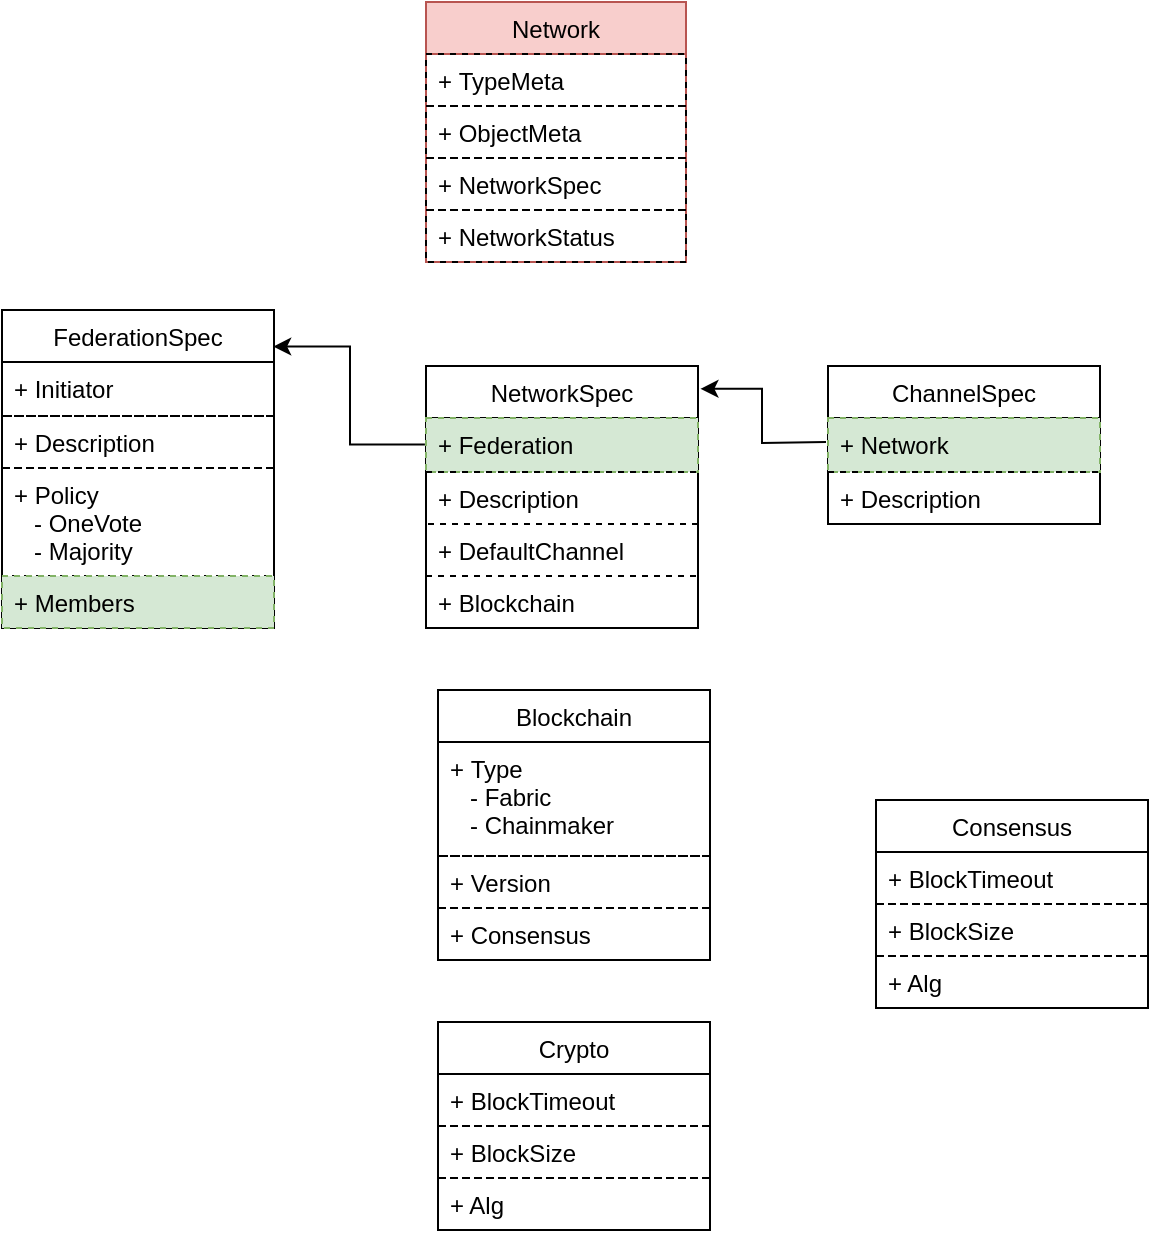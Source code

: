 <mxfile version="20.3.0" type="device"><diagram id="K7MMtwXwDl5NfztKmLhr" name="Page-1"><mxGraphModel dx="2023" dy="933" grid="0" gridSize="10" guides="1" tooltips="1" connect="0" arrows="0" fold="1" page="0" pageScale="1" pageWidth="827" pageHeight="1169" background="none" math="0" shadow="0"><root><mxCell id="0"/><mxCell id="1" parent="0"/><mxCell id="58" value="Network" style="swimlane;fontStyle=0;childLayout=stackLayout;horizontal=1;startSize=26;fillColor=#f8cecc;horizontalStack=0;resizeParent=1;resizeParentMax=0;resizeLast=0;collapsible=1;marginBottom=0;rounded=0;shadow=0;comic=0;swimlaneLine=1;glass=0;swimlaneFillColor=none;strokeColor=#b85450;" parent="1" vertex="1"><mxGeometry x="-985" y="-117" width="130" height="130" as="geometry"><mxRectangle x="110" y="120" width="90" height="26" as="alternateBounds"/></mxGeometry></mxCell><mxCell id="59" value="+ TypeMeta" style="text;strokeColor=#000000;fillColor=none;align=left;verticalAlign=top;spacingLeft=4;spacingRight=4;overflow=hidden;rotatable=0;points=[[0,0.5],[1,0.5]];portConstraint=eastwest;dashed=1;rounded=0;glass=0;" parent="58" vertex="1"><mxGeometry y="26" width="130" height="26" as="geometry"/></mxCell><mxCell id="60" value="+ ObjectMeta" style="text;strokeColor=#000000;fillColor=none;align=left;verticalAlign=top;spacingLeft=4;spacingRight=4;overflow=hidden;rotatable=0;points=[[0,0.5],[1,0.5]];portConstraint=eastwest;dashed=1;rounded=0;glass=0;" parent="58" vertex="1"><mxGeometry y="52" width="130" height="26" as="geometry"/></mxCell><mxCell id="61" value="+ NetworkSpec" style="text;strokeColor=#000000;fillColor=none;align=left;verticalAlign=top;spacingLeft=4;spacingRight=4;overflow=hidden;rotatable=0;points=[[0,0.5],[1,0.5]];portConstraint=eastwest;rounded=0;dashed=1;glass=0;" parent="58" vertex="1"><mxGeometry y="78" width="130" height="26" as="geometry"/></mxCell><mxCell id="62" value="+ NetworkStatus" style="text;strokeColor=#000000;fillColor=none;align=left;verticalAlign=top;spacingLeft=4;spacingRight=4;overflow=hidden;rotatable=0;points=[[0,0.5],[1,0.5]];portConstraint=eastwest;rounded=0;dashed=1;glass=0;" parent="58" vertex="1"><mxGeometry y="104" width="130" height="26" as="geometry"/></mxCell><mxCell id="Fd3levi_nXBeSAujN08Y-72" value="FederationSpec" style="swimlane;fontStyle=0;childLayout=stackLayout;horizontal=1;startSize=26;fillColor=none;horizontalStack=0;resizeParent=1;resizeParentMax=0;resizeLast=0;collapsible=1;marginBottom=0;rounded=0;shadow=0;comic=0;swimlaneLine=1;glass=0;swimlaneFillColor=none;" vertex="1" parent="1"><mxGeometry x="-1197" y="37" width="136" height="159" as="geometry"><mxRectangle x="110" y="120" width="90" height="26" as="alternateBounds"/></mxGeometry></mxCell><mxCell id="Fd3levi_nXBeSAujN08Y-73" value="+ Initiator" style="text;strokeColor=#000000;fillColor=none;align=left;verticalAlign=top;spacingLeft=4;spacingRight=4;overflow=hidden;rotatable=0;points=[[0,0.5],[1,0.5]];portConstraint=eastwest;rounded=0;dashed=1;glass=0;" vertex="1" parent="Fd3levi_nXBeSAujN08Y-72"><mxGeometry y="26" width="136" height="27" as="geometry"/></mxCell><mxCell id="Fd3levi_nXBeSAujN08Y-74" value="+ Description" style="text;strokeColor=#000000;fillColor=none;align=left;verticalAlign=top;spacingLeft=4;spacingRight=4;overflow=hidden;rotatable=0;points=[[0,0.5],[1,0.5]];portConstraint=eastwest;rounded=0;dashed=1;glass=0;" vertex="1" parent="Fd3levi_nXBeSAujN08Y-72"><mxGeometry y="53" width="136" height="26" as="geometry"/></mxCell><mxCell id="Fd3levi_nXBeSAujN08Y-75" value="+ Policy&#10;   - OneVote&#10;   - Majority" style="text;strokeColor=#000000;fillColor=none;align=left;verticalAlign=top;spacingLeft=4;spacingRight=4;overflow=hidden;rotatable=0;points=[[0,0.5],[1,0.5]];portConstraint=eastwest;rounded=0;dashed=1;glass=0;" vertex="1" parent="Fd3levi_nXBeSAujN08Y-72"><mxGeometry y="79" width="136" height="54" as="geometry"/></mxCell><mxCell id="Fd3levi_nXBeSAujN08Y-76" value="+ Members" style="text;strokeColor=#82b366;fillColor=#d5e8d4;align=left;verticalAlign=top;spacingLeft=4;spacingRight=4;overflow=hidden;rotatable=0;points=[[0,0.5],[1,0.5]];portConstraint=eastwest;rounded=0;dashed=1;glass=0;" vertex="1" parent="Fd3levi_nXBeSAujN08Y-72"><mxGeometry y="133" width="136" height="26" as="geometry"/></mxCell><mxCell id="Fd3levi_nXBeSAujN08Y-77" value="NetworkSpec" style="swimlane;fontStyle=0;childLayout=stackLayout;horizontal=1;startSize=26;fillColor=none;horizontalStack=0;resizeParent=1;resizeParentMax=0;resizeLast=0;collapsible=1;marginBottom=0;rounded=0;shadow=0;comic=0;swimlaneLine=1;glass=0;swimlaneFillColor=none;" vertex="1" parent="1"><mxGeometry x="-985" y="65" width="136" height="131" as="geometry"><mxRectangle x="110" y="120" width="90" height="26" as="alternateBounds"/></mxGeometry></mxCell><mxCell id="Fd3levi_nXBeSAujN08Y-78" value="+ Federation" style="text;strokeColor=#82b366;fillColor=#d5e8d4;align=left;verticalAlign=top;spacingLeft=4;spacingRight=4;overflow=hidden;rotatable=0;points=[[0,0.5],[1,0.5]];portConstraint=eastwest;rounded=0;dashed=1;glass=0;" vertex="1" parent="Fd3levi_nXBeSAujN08Y-77"><mxGeometry y="26" width="136" height="27" as="geometry"/></mxCell><mxCell id="Fd3levi_nXBeSAujN08Y-79" value="+ Description" style="text;strokeColor=#000000;fillColor=none;align=left;verticalAlign=top;spacingLeft=4;spacingRight=4;overflow=hidden;rotatable=0;points=[[0,0.5],[1,0.5]];portConstraint=eastwest;rounded=0;dashed=1;glass=0;" vertex="1" parent="Fd3levi_nXBeSAujN08Y-77"><mxGeometry y="53" width="136" height="26" as="geometry"/></mxCell><mxCell id="Fd3levi_nXBeSAujN08Y-88" value="+ DefaultChannel" style="text;align=left;verticalAlign=top;spacingLeft=4;spacingRight=4;overflow=hidden;rotatable=0;points=[[0,0.5],[1,0.5]];portConstraint=eastwest;rounded=0;dashed=1;glass=0;" vertex="1" parent="Fd3levi_nXBeSAujN08Y-77"><mxGeometry y="79" width="136" height="26" as="geometry"/></mxCell><mxCell id="Fd3levi_nXBeSAujN08Y-91" value="+ Blockchain" style="text;strokeColor=#000000;fillColor=none;align=left;verticalAlign=top;spacingLeft=4;spacingRight=4;overflow=hidden;rotatable=0;points=[[0,0.5],[1,0.5]];portConstraint=eastwest;rounded=0;dashed=1;glass=0;" vertex="1" parent="Fd3levi_nXBeSAujN08Y-77"><mxGeometry y="105" width="136" height="26" as="geometry"/></mxCell><mxCell id="Fd3levi_nXBeSAujN08Y-83" value="" style="endArrow=classic;html=1;rounded=0;exitX=-0.004;exitY=0.49;exitDx=0;exitDy=0;exitPerimeter=0;entryX=0.997;entryY=0.115;entryDx=0;entryDy=0;entryPerimeter=0;edgeStyle=orthogonalEdgeStyle;" edge="1" parent="1" source="Fd3levi_nXBeSAujN08Y-78" target="Fd3levi_nXBeSAujN08Y-72"><mxGeometry width="50" height="50" relative="1" as="geometry"><mxPoint x="-839.816" y="165.518" as="sourcePoint"/><mxPoint x="-758.13" y="162.96" as="targetPoint"/></mxGeometry></mxCell><mxCell id="Fd3levi_nXBeSAujN08Y-84" value="ChannelSpec" style="swimlane;fontStyle=0;childLayout=stackLayout;horizontal=1;startSize=26;fillColor=none;horizontalStack=0;resizeParent=1;resizeParentMax=0;resizeLast=0;collapsible=1;marginBottom=0;rounded=0;shadow=0;comic=0;swimlaneLine=1;glass=0;swimlaneFillColor=none;" vertex="1" parent="1"><mxGeometry x="-784" y="65" width="136" height="79" as="geometry"><mxRectangle x="110" y="120" width="90" height="26" as="alternateBounds"/></mxGeometry></mxCell><mxCell id="Fd3levi_nXBeSAujN08Y-85" value="+ Network" style="text;strokeColor=#82b366;fillColor=#d5e8d4;align=left;verticalAlign=top;spacingLeft=4;spacingRight=4;overflow=hidden;rotatable=0;points=[[0,0.5],[1,0.5]];portConstraint=eastwest;rounded=0;dashed=1;glass=0;" vertex="1" parent="Fd3levi_nXBeSAujN08Y-84"><mxGeometry y="26" width="136" height="27" as="geometry"/></mxCell><mxCell id="Fd3levi_nXBeSAujN08Y-86" value="+ Description" style="text;strokeColor=#000000;fillColor=none;align=left;verticalAlign=top;spacingLeft=4;spacingRight=4;overflow=hidden;rotatable=0;points=[[0,0.5],[1,0.5]];portConstraint=eastwest;rounded=0;dashed=1;glass=0;" vertex="1" parent="Fd3levi_nXBeSAujN08Y-84"><mxGeometry y="53" width="136" height="26" as="geometry"/></mxCell><mxCell id="Fd3levi_nXBeSAujN08Y-89" value="" style="endArrow=classic;html=1;rounded=0;entryX=1.009;entryY=0.087;entryDx=0;entryDy=0;entryPerimeter=0;edgeStyle=orthogonalEdgeStyle;" edge="1" parent="1" target="Fd3levi_nXBeSAujN08Y-77"><mxGeometry width="50" height="50" relative="1" as="geometry"><mxPoint x="-785" y="103" as="sourcePoint"/><mxPoint x="-615" y="180" as="targetPoint"/></mxGeometry></mxCell><mxCell id="Fd3levi_nXBeSAujN08Y-92" value="Blockchain" style="swimlane;fontStyle=0;childLayout=stackLayout;horizontal=1;startSize=26;fillColor=none;horizontalStack=0;resizeParent=1;resizeParentMax=0;resizeLast=0;collapsible=1;marginBottom=0;rounded=0;shadow=0;comic=0;swimlaneLine=1;glass=0;swimlaneFillColor=none;" vertex="1" parent="1"><mxGeometry x="-979" y="227" width="136" height="135" as="geometry"><mxRectangle x="110" y="120" width="90" height="26" as="alternateBounds"/></mxGeometry></mxCell><mxCell id="Fd3levi_nXBeSAujN08Y-94" value="+ Type&#10;   - Fabric&#10;   - Chainmaker" style="text;strokeColor=#000000;fillColor=none;align=left;verticalAlign=top;spacingLeft=4;spacingRight=4;overflow=hidden;rotatable=0;points=[[0,0.5],[1,0.5]];portConstraint=eastwest;rounded=0;dashed=1;glass=0;" vertex="1" parent="Fd3levi_nXBeSAujN08Y-92"><mxGeometry y="26" width="136" height="57" as="geometry"/></mxCell><mxCell id="Fd3levi_nXBeSAujN08Y-95" value="+ Version" style="text;strokeColor=#000000;fillColor=none;align=left;verticalAlign=top;spacingLeft=4;spacingRight=4;overflow=hidden;rotatable=0;points=[[0,0.5],[1,0.5]];portConstraint=eastwest;rounded=0;dashed=1;glass=0;" vertex="1" parent="Fd3levi_nXBeSAujN08Y-92"><mxGeometry y="83" width="136" height="26" as="geometry"/></mxCell><mxCell id="Fd3levi_nXBeSAujN08Y-96" value="+ Consensus" style="text;strokeColor=#000000;fillColor=none;align=left;verticalAlign=top;spacingLeft=4;spacingRight=4;overflow=hidden;rotatable=0;points=[[0,0.5],[1,0.5]];portConstraint=eastwest;rounded=0;dashed=1;glass=0;" vertex="1" parent="Fd3levi_nXBeSAujN08Y-92"><mxGeometry y="109" width="136" height="26" as="geometry"/></mxCell><mxCell id="Fd3levi_nXBeSAujN08Y-97" value="Consensus" style="swimlane;fontStyle=0;childLayout=stackLayout;horizontal=1;startSize=26;fillColor=none;horizontalStack=0;resizeParent=1;resizeParentMax=0;resizeLast=0;collapsible=1;marginBottom=0;rounded=0;shadow=0;comic=0;swimlaneLine=1;glass=0;swimlaneFillColor=none;" vertex="1" parent="1"><mxGeometry x="-760" y="282" width="136" height="104" as="geometry"><mxRectangle x="110" y="120" width="90" height="26" as="alternateBounds"/></mxGeometry></mxCell><mxCell id="Fd3levi_nXBeSAujN08Y-98" value="+ BlockTimeout" style="text;strokeColor=#000000;fillColor=none;align=left;verticalAlign=top;spacingLeft=4;spacingRight=4;overflow=hidden;rotatable=0;points=[[0,0.5],[1,0.5]];portConstraint=eastwest;rounded=0;dashed=1;glass=0;" vertex="1" parent="Fd3levi_nXBeSAujN08Y-97"><mxGeometry y="26" width="136" height="26" as="geometry"/></mxCell><mxCell id="Fd3levi_nXBeSAujN08Y-99" value="+ BlockSize" style="text;strokeColor=#000000;fillColor=none;align=left;verticalAlign=top;spacingLeft=4;spacingRight=4;overflow=hidden;rotatable=0;points=[[0,0.5],[1,0.5]];portConstraint=eastwest;rounded=0;dashed=1;glass=0;" vertex="1" parent="Fd3levi_nXBeSAujN08Y-97"><mxGeometry y="52" width="136" height="26" as="geometry"/></mxCell><mxCell id="Fd3levi_nXBeSAujN08Y-100" value="+ Alg" style="text;strokeColor=#000000;fillColor=none;align=left;verticalAlign=top;spacingLeft=4;spacingRight=4;overflow=hidden;rotatable=0;points=[[0,0.5],[1,0.5]];portConstraint=eastwest;rounded=0;dashed=1;glass=0;" vertex="1" parent="Fd3levi_nXBeSAujN08Y-97"><mxGeometry y="78" width="136" height="26" as="geometry"/></mxCell><mxCell id="Fd3levi_nXBeSAujN08Y-101" value="Crypto" style="swimlane;fontStyle=0;childLayout=stackLayout;horizontal=1;startSize=26;fillColor=none;horizontalStack=0;resizeParent=1;resizeParentMax=0;resizeLast=0;collapsible=1;marginBottom=0;rounded=0;shadow=0;comic=0;swimlaneLine=1;glass=0;swimlaneFillColor=none;" vertex="1" parent="1"><mxGeometry x="-979" y="393" width="136" height="104" as="geometry"><mxRectangle x="110" y="120" width="90" height="26" as="alternateBounds"/></mxGeometry></mxCell><mxCell id="Fd3levi_nXBeSAujN08Y-102" value="+ BlockTimeout" style="text;strokeColor=#000000;fillColor=none;align=left;verticalAlign=top;spacingLeft=4;spacingRight=4;overflow=hidden;rotatable=0;points=[[0,0.5],[1,0.5]];portConstraint=eastwest;rounded=0;dashed=1;glass=0;" vertex="1" parent="Fd3levi_nXBeSAujN08Y-101"><mxGeometry y="26" width="136" height="26" as="geometry"/></mxCell><mxCell id="Fd3levi_nXBeSAujN08Y-103" value="+ BlockSize" style="text;strokeColor=#000000;fillColor=none;align=left;verticalAlign=top;spacingLeft=4;spacingRight=4;overflow=hidden;rotatable=0;points=[[0,0.5],[1,0.5]];portConstraint=eastwest;rounded=0;dashed=1;glass=0;" vertex="1" parent="Fd3levi_nXBeSAujN08Y-101"><mxGeometry y="52" width="136" height="26" as="geometry"/></mxCell><mxCell id="Fd3levi_nXBeSAujN08Y-104" value="+ Alg" style="text;strokeColor=#000000;fillColor=none;align=left;verticalAlign=top;spacingLeft=4;spacingRight=4;overflow=hidden;rotatable=0;points=[[0,0.5],[1,0.5]];portConstraint=eastwest;rounded=0;dashed=1;glass=0;" vertex="1" parent="Fd3levi_nXBeSAujN08Y-101"><mxGeometry y="78" width="136" height="26" as="geometry"/></mxCell></root></mxGraphModel></diagram></mxfile>